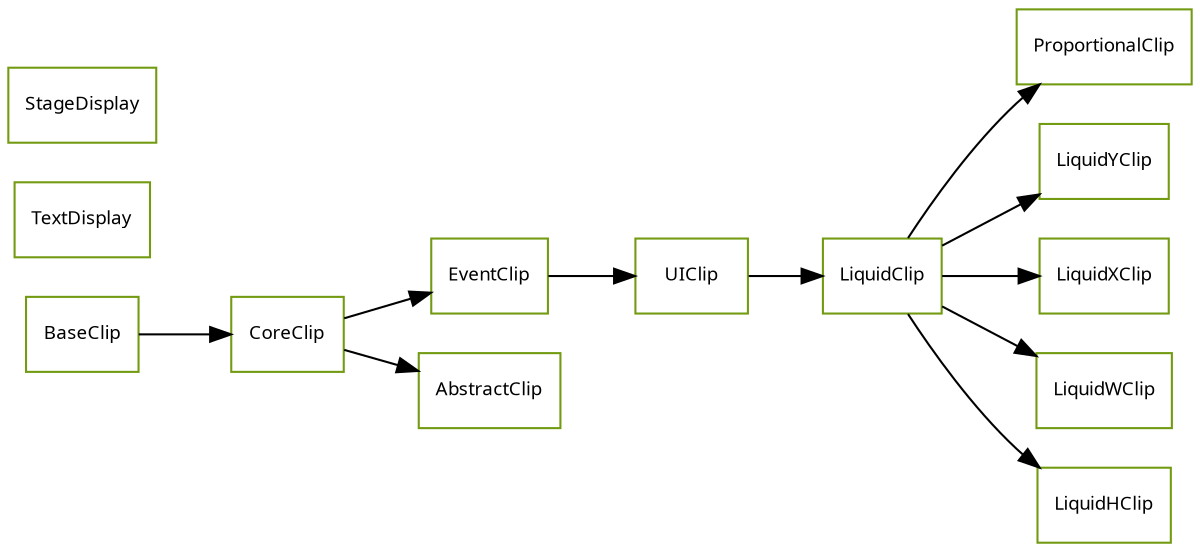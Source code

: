 strict digraph class_diagram {
  rankdir=LR;
  TypeUIClip[
    label="UIClip",
    URL="UIClip.html",
    tooltip="com.sekati.display.UIClip",
    fontname="Verdana",
    fontsize="9"
    color="#729b12"
    shape="record"
  ];
  TypeTextDisplay[
    label="TextDisplay",
    URL="TextDisplay.html",
    tooltip="com.sekati.display.TextDisplay",
    fontname="Verdana",
    fontsize="9"
    color="#729b12"
    shape="record"
  ];
  TypeStageDisplay[
    label="StageDisplay",
    URL="StageDisplay.html",
    tooltip="com.sekati.display.StageDisplay",
    fontname="Verdana",
    fontsize="9"
    color="#729b12"
    shape="record"
  ];
  TypeProportionalClip[
    label="ProportionalClip",
    URL="ProportionalClip.html",
    tooltip="com.sekati.display.ProportionalClip",
    fontname="Verdana",
    fontsize="9"
    color="#729b12"
    shape="record"
  ];
  TypeLiquidYClip[
    label="LiquidYClip",
    URL="LiquidYClip.html",
    tooltip="com.sekati.display.LiquidYClip",
    fontname="Verdana",
    fontsize="9"
    color="#729b12"
    shape="record"
  ];
  TypeLiquidXClip[
    label="LiquidXClip",
    URL="LiquidXClip.html",
    tooltip="com.sekati.display.LiquidXClip",
    fontname="Verdana",
    fontsize="9"
    color="#729b12"
    shape="record"
  ];
  TypeLiquidWClip[
    label="LiquidWClip",
    URL="LiquidWClip.html",
    tooltip="com.sekati.display.LiquidWClip",
    fontname="Verdana",
    fontsize="9"
    color="#729b12"
    shape="record"
  ];
  TypeLiquidHClip[
    label="LiquidHClip",
    URL="LiquidHClip.html",
    tooltip="com.sekati.display.LiquidHClip",
    fontname="Verdana",
    fontsize="9"
    color="#729b12"
    shape="record"
  ];
  TypeLiquidClip[
    label="LiquidClip",
    URL="LiquidClip.html",
    tooltip="com.sekati.display.LiquidClip",
    fontname="Verdana",
    fontsize="9"
    color="#729b12"
    shape="record"
  ];
  TypeEventClip[
    label="EventClip",
    URL="EventClip.html",
    tooltip="com.sekati.display.EventClip",
    fontname="Verdana",
    fontsize="9"
    color="#729b12"
    shape="record"
  ];
  TypeCoreClip[
    label="CoreClip",
    URL="CoreClip.html",
    tooltip="com.sekati.display.CoreClip",
    fontname="Verdana",
    fontsize="9"
    color="#729b12"
    shape="record"
  ];
  TypeBaseClip[
    label="BaseClip",
    URL="BaseClip.html",
    tooltip="com.sekati.display.BaseClip",
    fontname="Verdana",
    fontsize="9"
    color="#729b12"
    shape="record"
  ];
  TypeAbstractClip[
    label="AbstractClip",
    URL="AbstractClip.html",
    tooltip="com.sekati.display.AbstractClip",
    fontname="Verdana",
    fontsize="9"
    color="#729b12"
    shape="record"
  ];
  TypeEventClip -> TypeUIClip;
  TypeLiquidClip -> TypeProportionalClip;
  TypeLiquidClip -> TypeLiquidYClip;
  TypeLiquidClip -> TypeLiquidXClip;
  TypeLiquidClip -> TypeLiquidWClip;
  TypeLiquidClip -> TypeLiquidHClip;
  TypeUIClip -> TypeLiquidClip;
  TypeCoreClip -> TypeEventClip;
  TypeBaseClip -> TypeCoreClip;
  TypeCoreClip -> TypeAbstractClip;
}
